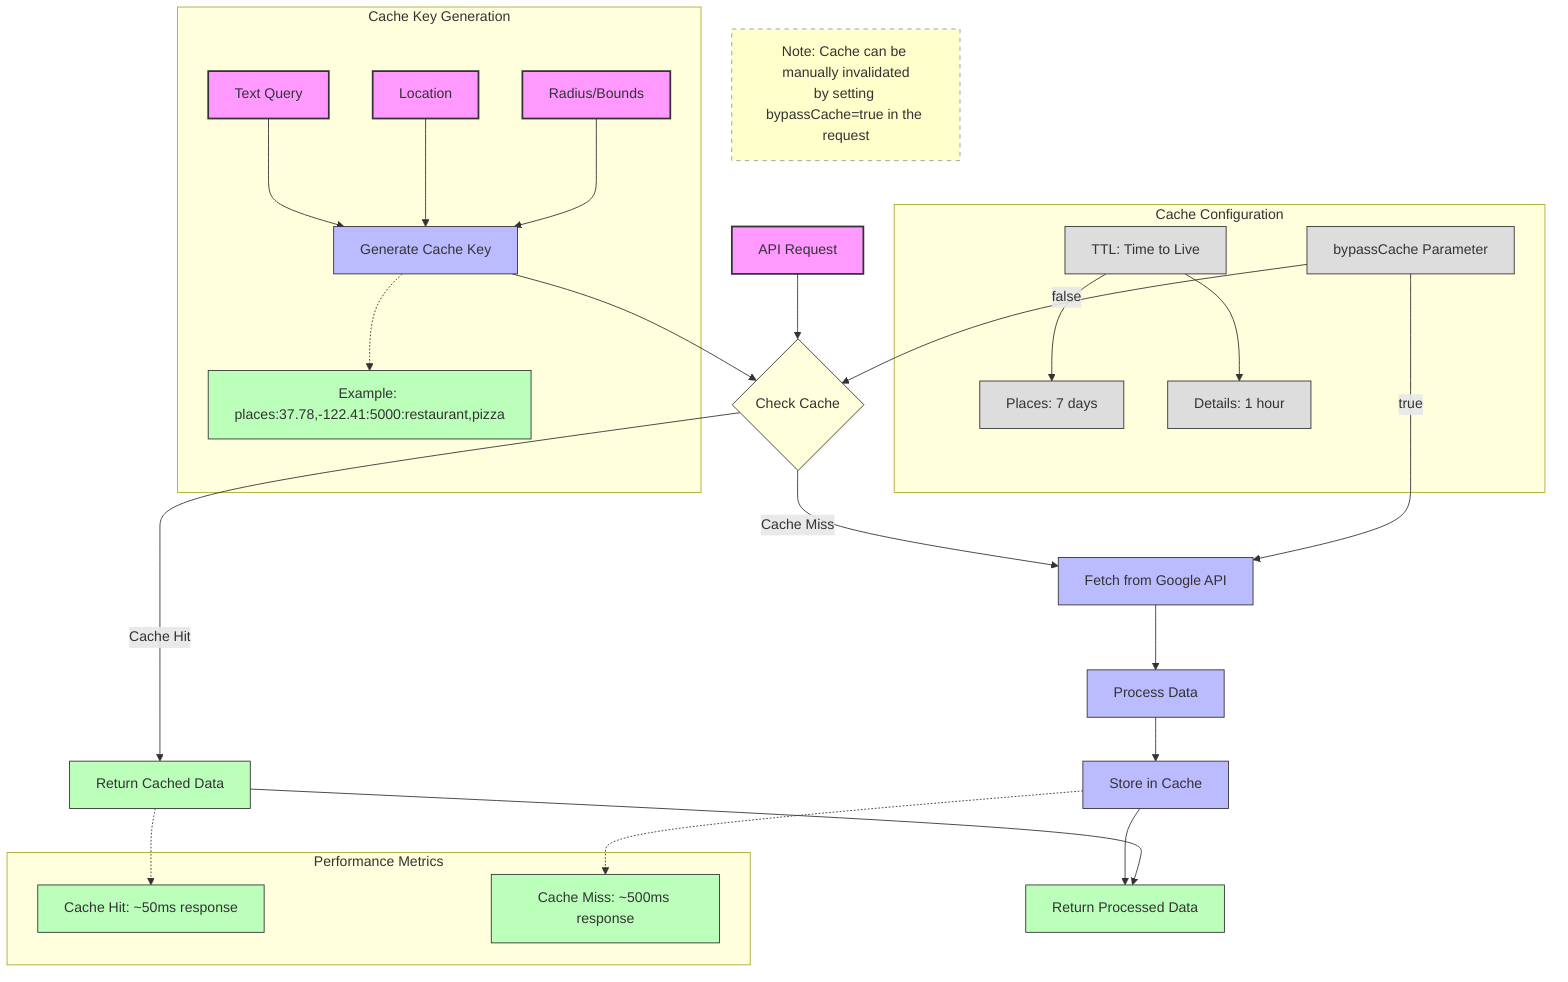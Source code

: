 flowchart TD
    %% Caching System Diagram
    %% Shows how the Redis caching system works
    
    %% Define styles
    classDef request fill:#f9f,stroke:#333,stroke-width:2px
    classDef decision fill:#ffd,stroke:#333,stroke-width:1px,shape:diamond
    classDef process fill:#bbf,stroke:#333,stroke-width:1px
    classDef data fill:#bfb,stroke:#333,stroke-width:1px
    classDef config fill:#ddd,stroke:#333,stroke-width:1px
    
    %% Main flow
    A[API Request]:::request --> B{Check Cache}:::decision
    B -->|Cache Hit| C[Return Cached Data]:::data
    B -->|Cache Miss| D[Fetch from Google API]:::process
    
    D --> E[Process Data]:::process
    E --> F[Store in Cache]:::process
    F --> G[Return Processed Data]:::data
    C --> G
    
    %% Cache key generation
    subgraph "Cache Key Generation"
        direction TB
        H[Text Query]:::request --> K[Generate Cache Key]:::process
        I[Location]:::request --> K
        J[Radius/Bounds]:::request --> K
        
        %% Add example
        example["Example: places:37.78,-122.41:5000:restaurant,pizza"]:::data
        K -.-> example
    end
    
    %% Connect cache key to main flow
    K --> B
    
    %% Cache configuration
    subgraph "Cache Configuration"
        direction LR
        L[TTL: Time to Live]:::config
        M[bypassCache Parameter]:::config
        
        %% Add TTL details
        L1["Places: 7 days"]:::config
        L2["Details: 1 hour"]:::config
        L --> L1
        L --> L2
    end
    
    %% Connect bypass parameter to flow
    M -->|true| D
    M -->|false| B
    
    %% Add performance metrics
    subgraph "Performance Metrics"
        direction TB
        P1["Cache Hit: ~50ms response"]:::data
        P2["Cache Miss: ~500ms response"]:::data
    end
    
    %% Connect performance to flow paths
    C -.-> P1
    F -.-> P2
    
    %% Add a note about cache invalidation
    note["Note: Cache can be manually invalidated<br>by setting bypassCache=true in the request"]
    style note fill:#ffffcc,stroke:#999,stroke-width:1px,stroke-dasharray: 5 5